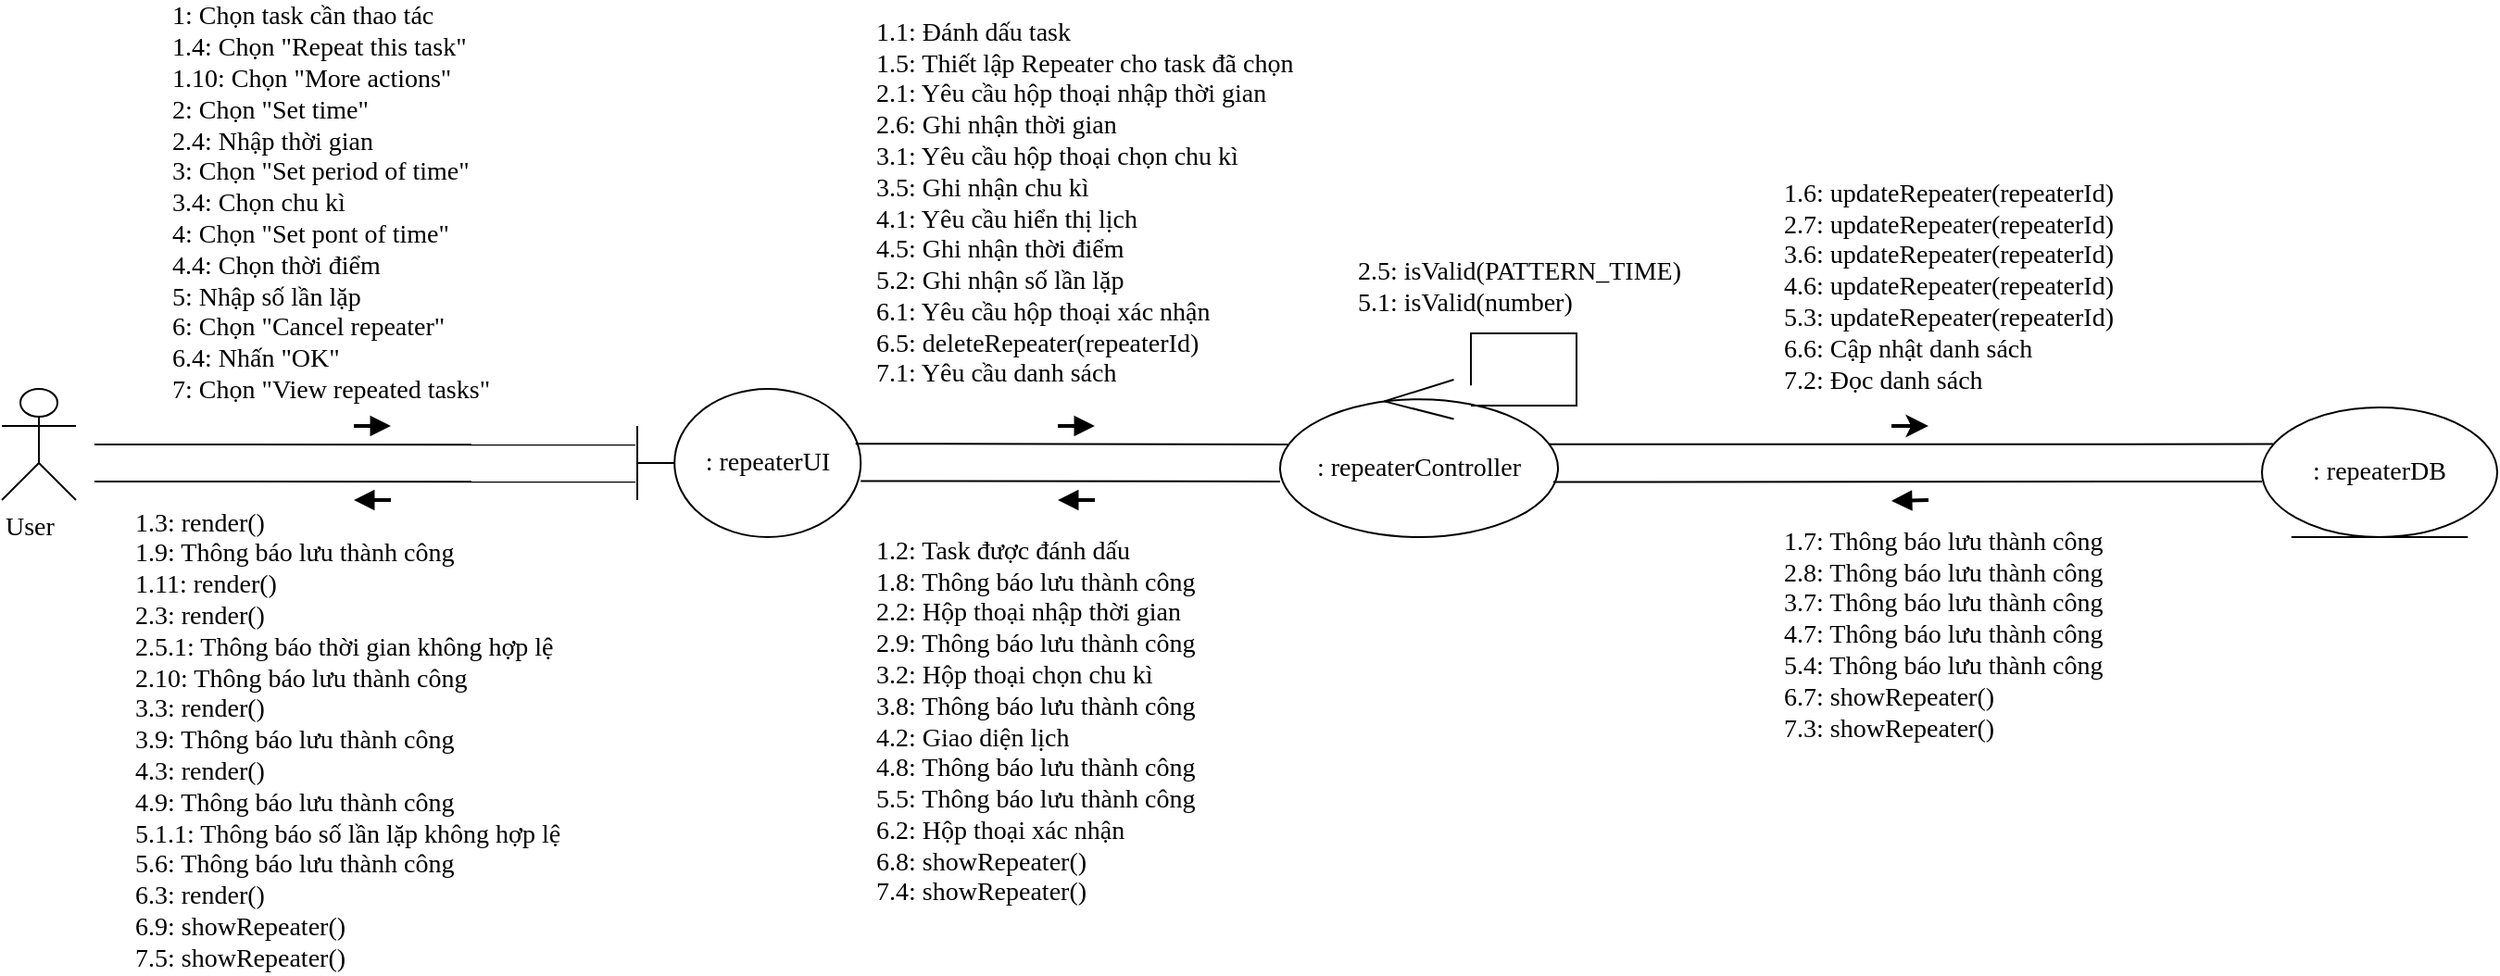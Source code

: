 <mxfile version="13.10.4" type="device"><diagram id="NhRkmCP1YCBr0dCd8JPj" name="Page-1"><mxGraphModel dx="868" dy="402" grid="1" gridSize="10" guides="1" tooltips="1" connect="1" arrows="1" fold="1" page="1" pageScale="1" pageWidth="827" pageHeight="1169" math="0" shadow="0"><root><mxCell id="0"/><mxCell id="1" parent="0"/><mxCell id="ngh1sYZF4bFNK_jg1hvR-4" value="User" style="shape=umlActor;verticalLabelPosition=bottom;verticalAlign=top;html=1;fontFamily=Verdana;fontSize=14;align=left;" parent="1" vertex="1"><mxGeometry x="10" y="230" width="40" height="60" as="geometry"/></mxCell><mxCell id="ngh1sYZF4bFNK_jg1hvR-5" value=": repeaterUI" style="shape=umlBoundary;whiteSpace=wrap;html=1;fontFamily=Verdana;fontSize=14;align=center;" parent="1" vertex="1"><mxGeometry x="353" y="230" width="120.62" height="80" as="geometry"/></mxCell><mxCell id="ngh1sYZF4bFNK_jg1hvR-9" value="" style="endArrow=block;html=1;fontFamily=Verdana;fontSize=14;endFill=1;strokeWidth=2;align=left;" parent="1" edge="1"><mxGeometry width="50" height="50" relative="1" as="geometry"><mxPoint x="200" y="250" as="sourcePoint"/><mxPoint x="220" y="250" as="targetPoint"/></mxGeometry></mxCell><mxCell id="ngh1sYZF4bFNK_jg1hvR-26" value=": repeaterController" style="ellipse;shape=umlControl;whiteSpace=wrap;html=1;fontFamily=Verdana;fontSize=14;align=center;" parent="1" vertex="1"><mxGeometry x="700" y="225" width="150" height="85" as="geometry"/></mxCell><mxCell id="ngh1sYZF4bFNK_jg1hvR-28" value="" style="endArrow=block;html=1;fontFamily=Verdana;fontSize=14;endFill=1;strokeWidth=2;align=left;" parent="1" edge="1"><mxGeometry width="50" height="50" relative="1" as="geometry"><mxPoint x="580" y="250" as="sourcePoint"/><mxPoint x="600" y="250" as="targetPoint"/></mxGeometry></mxCell><mxCell id="ngh1sYZF4bFNK_jg1hvR-43" value="" style="endArrow=block;html=1;fontFamily=Verdana;fontSize=14;endFill=1;strokeWidth=2;align=left;" parent="1" edge="1"><mxGeometry width="50" height="50" relative="1" as="geometry"><mxPoint x="1050" y="290" as="sourcePoint"/><mxPoint x="1030" y="290.5" as="targetPoint"/></mxGeometry></mxCell><mxCell id="ngh1sYZF4bFNK_jg1hvR-53" value=": repeaterDB" style="ellipse;shape=umlEntity;whiteSpace=wrap;html=1;fontFamily=Verdana;fontSize=14;align=center;" parent="1" vertex="1"><mxGeometry x="1230" y="240" width="127" height="70" as="geometry"/></mxCell><mxCell id="ngh1sYZF4bFNK_jg1hvR-56" value="" style="endArrow=classic;html=1;strokeWidth=2;fontFamily=Verdana;fontSize=14;align=left;" parent="1" edge="1"><mxGeometry width="50" height="50" relative="1" as="geometry"><mxPoint x="1030" y="250" as="sourcePoint"/><mxPoint x="1050" y="250" as="targetPoint"/></mxGeometry></mxCell><mxCell id="ngh1sYZF4bFNK_jg1hvR-66" value="" style="endArrow=none;html=1;strokeWidth=1;fontFamily=Verdana;fontSize=14;exitX=0.977;exitY=0.37;exitDx=0;exitDy=0;exitPerimeter=0;align=left;entryX=0.028;entryY=0.412;entryDx=0;entryDy=0;entryPerimeter=0;" parent="1" source="ngh1sYZF4bFNK_jg1hvR-5" target="ngh1sYZF4bFNK_jg1hvR-26" edge="1"><mxGeometry width="50" height="50" relative="1" as="geometry"><mxPoint x="480" y="500" as="sourcePoint"/><mxPoint x="710" y="510" as="targetPoint"/></mxGeometry></mxCell><mxCell id="ngh1sYZF4bFNK_jg1hvR-71" value="&lt;span style=&quot;background-color: rgb(255 , 255 , 255)&quot;&gt;1: Chọn task cần thao tác&lt;br&gt;&lt;/span&gt;&lt;span style=&quot;background-color: rgb(255 , 255 , 255)&quot;&gt;1.4: Chọn &quot;Repeat this task&quot;&lt;/span&gt;&lt;span style=&quot;background-color: rgb(255 , 255 , 255)&quot;&gt;&lt;br&gt;&lt;/span&gt;&lt;span style=&quot;background-color: rgb(255 , 255 , 255)&quot;&gt;1.10: Chọn &quot;More actions&quot;&lt;/span&gt;&lt;span style=&quot;background-color: rgb(255 , 255 , 255)&quot;&gt;&lt;br&gt;&lt;/span&gt;&lt;span style=&quot;background-color: rgb(255 , 255 , 255)&quot;&gt;2: Chọn &quot;Set time&quot;&lt;/span&gt;&lt;br&gt;&lt;span style=&quot;background-color: rgb(255 , 255 , 255)&quot;&gt;2.4: Nhập thời gian&lt;/span&gt;&lt;span style=&quot;background-color: rgb(255 , 255 , 255)&quot;&gt;&lt;br&gt;&lt;/span&gt;&lt;span style=&quot;background-color: rgb(255 , 255 , 255)&quot;&gt;3: Chọn &quot;Set period of time&quot;&lt;/span&gt;&lt;span style=&quot;background-color: rgb(255 , 255 , 255)&quot;&gt;&lt;br&gt;&lt;/span&gt;&lt;span style=&quot;background-color: rgb(255 , 255 , 255)&quot;&gt;3.4: Chọn chu kì&lt;/span&gt;&lt;span style=&quot;background-color: rgb(255 , 255 , 255)&quot;&gt;&lt;br&gt;&lt;/span&gt;&lt;span style=&quot;background-color: rgb(255 , 255 , 255)&quot;&gt;4: Chọn &quot;Set pont of time&quot;&lt;/span&gt;&lt;span style=&quot;background-color: rgb(255 , 255 , 255)&quot;&gt;&lt;br&gt;&lt;/span&gt;&lt;span style=&quot;background-color: rgb(255 , 255 , 255)&quot;&gt;4.4: Chọn thời điểm&lt;/span&gt;&lt;span style=&quot;background-color: rgb(255 , 255 , 255)&quot;&gt;&lt;br&gt;&lt;/span&gt;&lt;span style=&quot;background-color: rgb(255 , 255 , 255)&quot;&gt;5: Nhập số lần lặp&lt;/span&gt;&lt;span style=&quot;background-color: rgb(255 , 255 , 255)&quot;&gt;&lt;br&gt;&lt;/span&gt;&lt;span style=&quot;background-color: rgb(255 , 255 , 255)&quot;&gt;6: Chọn &quot;Cancel repeater&quot;&lt;/span&gt;&lt;span style=&quot;background-color: rgb(255 , 255 , 255)&quot;&gt;&lt;br&gt;&lt;/span&gt;&lt;span style=&quot;background-color: rgb(255 , 255 , 255)&quot;&gt;6.4: Nhấn &quot;OK&quot;&lt;/span&gt;&lt;span style=&quot;background-color: rgb(255 , 255 , 255)&quot;&gt;&lt;br&gt;&lt;/span&gt;&lt;span style=&quot;background-color: rgb(255 , 255 , 255)&quot;&gt;7: Chọn &quot;View repeated tasks&quot;&lt;/span&gt;&lt;span style=&quot;background-color: rgb(255 , 255 , 255)&quot;&gt;&lt;br&gt;&lt;/span&gt;" style="text;html=1;strokeColor=none;fillColor=none;align=left;verticalAlign=middle;whiteSpace=wrap;rounded=0;fontFamily=Verdana;fontSize=14;" parent="1" vertex="1"><mxGeometry x="100" y="20" width="220" height="220" as="geometry"/></mxCell><mxCell id="ngh1sYZF4bFNK_jg1hvR-74" value="" style="endArrow=none;html=1;strokeWidth=1;fontFamily=Verdana;fontSize=14;align=left;entryX=-0.008;entryY=0.377;entryDx=0;entryDy=0;entryPerimeter=0;" parent="1" target="ngh1sYZF4bFNK_jg1hvR-5" edge="1"><mxGeometry width="50" height="50" relative="1" as="geometry"><mxPoint x="60" y="260" as="sourcePoint"/><mxPoint x="330" y="260" as="targetPoint"/></mxGeometry></mxCell><mxCell id="ngh1sYZF4bFNK_jg1hvR-75" value="&lt;span style=&quot;text-align: center ; background-color: rgb(255 , 255 , 255)&quot;&gt;1.1: Đánh dấu task&lt;br&gt;&lt;/span&gt;&lt;span style=&quot;text-align: center ; background-color: rgb(255 , 255 , 255)&quot;&gt;1.5: Thiết lập Repeater cho task đã chọn&lt;/span&gt;&lt;br&gt;&lt;span style=&quot;text-align: center ; background-color: rgb(255 , 255 , 255)&quot;&gt;2.1: Yêu cầu hộp thoại nhập thời gian&lt;br&gt;&lt;/span&gt;&lt;span style=&quot;text-align: center ; background-color: rgb(255 , 255 , 255)&quot;&gt;2.6: Ghi nhận thời gian&lt;/span&gt;&lt;br&gt;&lt;span style=&quot;text-align: center ; background-color: rgb(255 , 255 , 255)&quot;&gt;3.1: Yêu cầu hộp thoại chọn chu kì&lt;/span&gt;&lt;br&gt;&lt;span style=&quot;text-align: center ; background-color: rgb(255 , 255 , 255)&quot;&gt;3.5: Ghi nhận chu kì&lt;/span&gt;&lt;span style=&quot;background-color: rgb(255 , 255 , 255)&quot;&gt;&lt;br&gt;&lt;/span&gt;&lt;span style=&quot;text-align: center ; background-color: rgb(255 , 255 , 255)&quot;&gt;4.1: Yêu cầu hiển thị lịch&lt;/span&gt;&lt;span style=&quot;background-color: rgb(255 , 255 , 255)&quot;&gt;&lt;br&gt;&lt;/span&gt;&lt;span style=&quot;text-align: center ; background-color: rgb(255 , 255 , 255)&quot;&gt;4.5: Ghi nhận thời điểm&lt;/span&gt;&lt;span style=&quot;background-color: rgb(255 , 255 , 255)&quot;&gt;&lt;br&gt;&lt;/span&gt;&lt;span style=&quot;text-align: center ; background-color: rgb(255 , 255 , 255)&quot;&gt;5.2: Ghi nhận số lần lặp&lt;/span&gt;&lt;span style=&quot;background-color: rgb(255 , 255 , 255)&quot;&gt;&lt;br&gt;&lt;/span&gt;&lt;span style=&quot;text-align: center ; background-color: rgb(255 , 255 , 255)&quot;&gt;6.1: Yêu cầu hộp thoại xác nhận&lt;/span&gt;&lt;span style=&quot;background-color: rgb(255 , 255 , 255)&quot;&gt;&lt;br&gt;&lt;/span&gt;&lt;span style=&quot;text-align: center ; background-color: rgb(255 , 255 , 255)&quot;&gt;6.5: deleteRepeater(repeaterId)&lt;/span&gt;&lt;span style=&quot;background-color: rgb(255 , 255 , 255)&quot;&gt;&lt;br&gt;&lt;/span&gt;&lt;span style=&quot;text-align: center ; background-color: rgb(255 , 255 , 255)&quot;&gt;7.1: Yêu cầu danh sách&lt;/span&gt;&lt;span style=&quot;background-color: rgb(255 , 255 , 255)&quot;&gt;&lt;br&gt;&lt;/span&gt;" style="text;html=1;strokeColor=none;fillColor=none;align=left;verticalAlign=middle;whiteSpace=wrap;rounded=0;fontFamily=Verdana;fontSize=14;" parent="1" vertex="1"><mxGeometry x="480" y="20" width="300" height="220" as="geometry"/></mxCell><mxCell id="ngh1sYZF4bFNK_jg1hvR-76" value="&lt;span style=&quot;text-align: center ; background-color: rgb(255 , 255 , 255)&quot;&gt;1.7: Thông báo lưu thành công&lt;br&gt;&lt;/span&gt;&lt;span style=&quot;text-align: center ; background-color: rgb(255 , 255 , 255)&quot;&gt;2.8: Thông báo lưu thành công&lt;/span&gt;&lt;span style=&quot;background-color: rgb(255 , 255 , 255)&quot;&gt;&lt;br&gt;&lt;/span&gt;&lt;span style=&quot;text-align: center ; background-color: rgb(255 , 255 , 255)&quot;&gt;3.7: Thông báo lưu thành công&lt;/span&gt;&lt;span style=&quot;background-color: rgb(255 , 255 , 255)&quot;&gt;&lt;br&gt;&lt;/span&gt;&lt;span style=&quot;text-align: center ; background-color: rgb(255 , 255 , 255)&quot;&gt;4.7: Thông báo lưu thành công&lt;/span&gt;&lt;span style=&quot;background-color: rgb(255 , 255 , 255)&quot;&gt;&lt;br&gt;&lt;/span&gt;&lt;span style=&quot;text-align: center ; background-color: rgb(255 , 255 , 255)&quot;&gt;5.4: Thông báo lưu thành công&lt;/span&gt;&lt;span style=&quot;background-color: rgb(255 , 255 , 255)&quot;&gt;&lt;br&gt;&lt;/span&gt;&lt;span style=&quot;text-align: center ; background-color: rgb(255 , 255 , 255)&quot;&gt;6.7:&amp;nbsp;&lt;/span&gt;&lt;span style=&quot;text-align: center ; background-color: rgb(255 , 255 , 255)&quot;&gt;showRepeater()&lt;/span&gt;&lt;span style=&quot;background-color: rgb(255 , 255 , 255)&quot;&gt;&lt;br&gt;&lt;/span&gt;&lt;span style=&quot;text-align: center ; background-color: rgb(255 , 255 , 255)&quot;&gt;7.3:&amp;nbsp;&lt;/span&gt;&lt;span style=&quot;text-align: center ; background-color: rgb(255 , 255 , 255)&quot;&gt;showRepeater()&lt;/span&gt;&lt;span style=&quot;background-color: rgb(255 , 255 , 255)&quot;&gt;&lt;br&gt;&lt;/span&gt;" style="text;html=1;strokeColor=none;fillColor=none;align=left;verticalAlign=middle;whiteSpace=wrap;rounded=0;fontFamily=Verdana;fontSize=14;" parent="1" vertex="1"><mxGeometry x="970" y="300" width="230" height="125" as="geometry"/></mxCell><mxCell id="ngh1sYZF4bFNK_jg1hvR-79" value="" style="endArrow=block;html=1;fontFamily=Verdana;fontSize=14;endFill=1;strokeWidth=2;align=left;" parent="1" edge="1"><mxGeometry width="50" height="50" relative="1" as="geometry"><mxPoint x="600" y="290" as="sourcePoint"/><mxPoint x="580" y="290" as="targetPoint"/></mxGeometry></mxCell><mxCell id="ngh1sYZF4bFNK_jg1hvR-80" value="&lt;span style=&quot;text-align: center ; background-color: rgb(255 , 255 , 255)&quot;&gt;1.2: Task được đánh dấu&lt;br&gt;&lt;/span&gt;&lt;span style=&quot;text-align: center ; background-color: rgb(255 , 255 , 255)&quot;&gt;1.8: Thông báo lưu thành công&lt;/span&gt;&lt;span style=&quot;text-align: center ; background-color: rgb(255 , 255 , 255)&quot;&gt;&lt;br&gt;&lt;/span&gt;&lt;span style=&quot;text-align: center ; background-color: rgb(255 , 255 , 255)&quot;&gt;2.2: Hộp thoại nhập thời gian&lt;br&gt;&lt;/span&gt;&lt;span style=&quot;text-align: center ; background-color: rgb(255 , 255 , 255)&quot;&gt;2.9: Thông báo lưu thành công&lt;br&gt;&lt;/span&gt;&lt;span style=&quot;text-align: center ; background-color: rgb(255 , 255 , 255)&quot;&gt;3.2: Hộp thoại chọn chu kì&lt;br&gt;&lt;/span&gt;&lt;span style=&quot;text-align: center ; background-color: rgb(255 , 255 , 255)&quot;&gt;3.8: Thông báo lưu thành công&lt;br&gt;&lt;/span&gt;&lt;span style=&quot;text-align: center ; background-color: rgb(255 , 255 , 255)&quot;&gt;4.2: Giao diện lịch&lt;br&gt;&lt;/span&gt;&lt;span style=&quot;text-align: center ; background-color: rgb(255 , 255 , 255)&quot;&gt;4.8: Thông báo lưu thành công&lt;/span&gt;&lt;span style=&quot;background-color: rgb(255 , 255 , 255)&quot;&gt;&lt;br&gt;&lt;/span&gt;&lt;span style=&quot;text-align: center ; background-color: rgb(255 , 255 , 255)&quot;&gt;5.5: Thông báo lưu thành công&lt;br&gt;&lt;/span&gt;&lt;span style=&quot;text-align: center ; background-color: rgb(255 , 255 , 255)&quot;&gt;6.2: Hộp thoại xác nhận&lt;br&gt;&lt;/span&gt;&lt;span style=&quot;text-align: center ; background-color: rgb(255 , 255 , 255)&quot;&gt;6.8: showRepeater()&lt;/span&gt;&lt;span style=&quot;text-align: center ; background-color: rgb(255 , 255 , 255)&quot;&gt;&lt;br&gt;&lt;/span&gt;&lt;span style=&quot;text-align: center ; background-color: rgb(255 , 255 , 255)&quot;&gt;7.4: showRepeater()&lt;/span&gt;&lt;span style=&quot;background-color: rgb(255 , 255 , 255)&quot;&gt;&lt;br&gt;&lt;/span&gt;" style="text;html=1;strokeColor=none;fillColor=none;align=left;verticalAlign=middle;whiteSpace=wrap;rounded=0;fontFamily=Verdana;fontSize=14;" parent="1" vertex="1"><mxGeometry x="480" y="305" width="250" height="210" as="geometry"/></mxCell><mxCell id="ngh1sYZF4bFNK_jg1hvR-84" style="edgeStyle=orthogonalEdgeStyle;rounded=0;orthogonalLoop=1;jettySize=auto;html=1;entryX=0.687;entryY=0.165;entryDx=0;entryDy=0;entryPerimeter=0;endArrow=none;endFill=0;strokeWidth=1;fontFamily=Verdana;fontSize=14;align=left;" parent="1" source="ngh1sYZF4bFNK_jg1hvR-26" target="ngh1sYZF4bFNK_jg1hvR-26" edge="1"><mxGeometry relative="1" as="geometry"><Array as="points"><mxPoint x="803" y="200"/><mxPoint x="860" y="200"/><mxPoint x="860" y="239"/></Array></mxGeometry></mxCell><mxCell id="vZcTAne3QMNJ3UReskPc-3" value="" style="endArrow=block;html=1;fontFamily=Verdana;fontSize=14;endFill=1;strokeWidth=2;align=left;" parent="1" edge="1"><mxGeometry width="50" height="50" relative="1" as="geometry"><mxPoint x="220" y="290" as="sourcePoint"/><mxPoint x="200" y="290" as="targetPoint"/></mxGeometry></mxCell><mxCell id="TQ5LVrCwBvOXrEkxuDJW-1" value="" style="endArrow=none;html=1;align=left;fontFamily=Verdana;entryX=0.048;entryY=0.283;entryDx=0;entryDy=0;entryPerimeter=0;exitX=0.967;exitY=0.41;exitDx=0;exitDy=0;exitPerimeter=0;" parent="1" source="ngh1sYZF4bFNK_jg1hvR-26" target="ngh1sYZF4bFNK_jg1hvR-53" edge="1"><mxGeometry width="50" height="50" relative="1" as="geometry"><mxPoint x="850" y="260" as="sourcePoint"/><mxPoint x="1040" y="240" as="targetPoint"/></mxGeometry></mxCell><mxCell id="TQ5LVrCwBvOXrEkxuDJW-4" value="&lt;span style=&quot;background-color: rgb(255 , 255 , 255)&quot;&gt;1.3: render()&lt;br&gt;&lt;/span&gt;&lt;span style=&quot;background-color: rgb(255 , 255 , 255)&quot;&gt;1.9: Thông báo lưu thành công&lt;br&gt;&lt;/span&gt;&lt;span style=&quot;background-color: rgb(255 , 255 , 255)&quot;&gt;1.11: render()&lt;br&gt;&lt;/span&gt;&lt;span style=&quot;background-color: rgb(255 , 255 , 255)&quot;&gt;2.3: render()&lt;br&gt;&lt;/span&gt;&lt;span style=&quot;background-color: rgb(255 , 255 , 255)&quot;&gt;2.5.1: Thông báo thời gian không hợp lệ&lt;br&gt;&lt;/span&gt;&lt;span style=&quot;background-color: rgb(255 , 255 , 255)&quot;&gt;2.10: Thông báo lưu thành công&lt;br&gt;&lt;/span&gt;&lt;span style=&quot;background-color: rgb(255 , 255 , 255)&quot;&gt;3.3: render()&lt;br&gt;&lt;/span&gt;&lt;span style=&quot;background-color: rgb(255 , 255 , 255)&quot;&gt;3.9: Thông báo lưu thành công&lt;br&gt;&lt;/span&gt;&lt;span style=&quot;background-color: rgb(255 , 255 , 255)&quot;&gt;4.3: render()&lt;br&gt;&lt;/span&gt;&lt;span style=&quot;background-color: rgb(255 , 255 , 255)&quot;&gt;4.9: Thông báo lưu thành công&lt;br&gt;&lt;/span&gt;&lt;span style=&quot;background-color: rgb(255 , 255 , 255)&quot;&gt;5.1.1: Thông báo số lần lặp không hợp lệ&lt;br&gt;&lt;/span&gt;&lt;span style=&quot;text-align: center ; background-color: rgb(255 , 255 , 255)&quot;&gt;5.6: Thông báo lưu thành công&lt;br&gt;&lt;/span&gt;&lt;span style=&quot;text-align: center ; background-color: rgb(255 , 255 , 255)&quot;&gt;6.3: render()&lt;br&gt;&lt;/span&gt;&lt;span style=&quot;text-align: center ; background-color: rgb(255 , 255 , 255)&quot;&gt;6.9: showRepeater()&lt;/span&gt;&lt;span style=&quot;text-align: center ; background-color: rgb(255 , 255 , 255)&quot;&gt;&lt;br&gt;&lt;/span&gt;&lt;span style=&quot;text-align: center ; background-color: rgb(255 , 255 , 255)&quot;&gt;7.5:&amp;nbsp;&lt;/span&gt;&lt;span style=&quot;text-align: center ; background-color: rgb(255 , 255 , 255)&quot;&gt;showRepeater()&lt;/span&gt;&lt;span style=&quot;background-color: rgb(255 , 255 , 255)&quot;&gt;&lt;br&gt;&lt;/span&gt;" style="text;html=1;strokeColor=none;fillColor=none;align=left;verticalAlign=middle;whiteSpace=wrap;rounded=0;fontFamily=Verdana;fontSize=14;" parent="1" vertex="1"><mxGeometry x="80" y="300" width="300" height="240" as="geometry"/></mxCell><mxCell id="TaZ9H-_iTd8YumRp_kfV-1" value="&lt;span style=&quot;text-align: center&quot;&gt;2.5: isValid(PATTERN_TIME)&lt;/span&gt;&lt;br&gt;&lt;span style=&quot;text-align: center&quot;&gt;5.1: isValid(number)&lt;/span&gt;" style="text;html=1;strokeColor=none;fillColor=none;align=left;verticalAlign=middle;whiteSpace=wrap;rounded=0;fontFamily=Verdana;fontSize=14;" parent="1" vertex="1"><mxGeometry x="740" y="160" width="210" height="30" as="geometry"/></mxCell><mxCell id="hE0foehOgkCIT5kXbGiW-3" value="" style="endArrow=none;html=1;strokeWidth=1;fontFamily=Verdana;fontSize=14;align=left;entryX=-0.008;entryY=0.627;entryDx=0;entryDy=0;entryPerimeter=0;" parent="1" target="ngh1sYZF4bFNK_jg1hvR-5" edge="1"><mxGeometry width="50" height="50" relative="1" as="geometry"><mxPoint x="60" y="280" as="sourcePoint"/><mxPoint x="340" y="280" as="targetPoint"/></mxGeometry></mxCell><mxCell id="hE0foehOgkCIT5kXbGiW-4" value="" style="endArrow=none;html=1;strokeWidth=1;fontFamily=Verdana;fontSize=14;exitX=0.977;exitY=0.37;exitDx=0;exitDy=0;exitPerimeter=0;align=left;entryX=0;entryY=0.529;entryDx=0;entryDy=0;entryPerimeter=0;" parent="1" edge="1"><mxGeometry width="50" height="50" relative="1" as="geometry"><mxPoint x="473.616" y="279.71" as="sourcePoint"/><mxPoint x="700" y="279.965" as="targetPoint"/></mxGeometry></mxCell><mxCell id="hE0foehOgkCIT5kXbGiW-5" value="" style="endArrow=none;html=1;align=left;fontFamily=Verdana;exitX=0.983;exitY=0.65;exitDx=0;exitDy=0;exitPerimeter=0;" parent="1" source="ngh1sYZF4bFNK_jg1hvR-26" edge="1"><mxGeometry width="50" height="50" relative="1" as="geometry"><mxPoint x="860" y="280" as="sourcePoint"/><mxPoint x="1230" y="280" as="targetPoint"/></mxGeometry></mxCell><mxCell id="hE0foehOgkCIT5kXbGiW-6" value="&lt;span style=&quot;text-align: center ; background-color: rgb(255 , 255 , 255)&quot;&gt;1.6: updateRepeater(repeaterId)&lt;/span&gt;&lt;span style=&quot;text-align: center ; background-color: rgb(255 , 255 , 255)&quot;&gt;&lt;br&gt;&lt;/span&gt;&lt;span style=&quot;text-align: center ; background-color: rgb(255 , 255 , 255)&quot;&gt;2.7: updateRepeater(repeaterId)&lt;/span&gt;&lt;span style=&quot;text-align: center ; background-color: rgb(255 , 255 , 255)&quot;&gt;&lt;br&gt;&lt;/span&gt;&lt;span style=&quot;text-align: center ; background-color: rgb(255 , 255 , 255)&quot;&gt;3.6:&amp;nbsp;&lt;/span&gt;&lt;span style=&quot;text-align: center ; background-color: rgb(255 , 255 , 255)&quot;&gt;updateRepeater(repeaterId)&lt;/span&gt;&lt;span style=&quot;text-align: center ; background-color: rgb(255 , 255 , 255)&quot;&gt;&lt;br&gt;&lt;/span&gt;&lt;span style=&quot;text-align: center ; background-color: rgb(255 , 255 , 255)&quot;&gt;4.6:&amp;nbsp;&lt;/span&gt;&lt;span style=&quot;text-align: center ; background-color: rgb(255 , 255 , 255)&quot;&gt;updateRepeater(repeaterId)&lt;/span&gt;&lt;span style=&quot;text-align: center ; background-color: rgb(255 , 255 , 255)&quot;&gt;&lt;br&gt;&lt;/span&gt;&lt;span style=&quot;text-align: center ; background-color: rgb(255 , 255 , 255)&quot;&gt;5.3:&amp;nbsp;&lt;/span&gt;&lt;span style=&quot;text-align: center ; background-color: rgb(255 , 255 , 255)&quot;&gt;updateRepeater(repeaterId)&lt;/span&gt;&lt;span style=&quot;text-align: center ; background-color: rgb(255 , 255 , 255)&quot;&gt;&lt;br&gt;&lt;/span&gt;&lt;span style=&quot;text-align: center ; background-color: rgb(255 , 255 , 255)&quot;&gt;6.6: Cập nhật danh sách&lt;br&gt;&lt;/span&gt;&lt;span style=&quot;background-color: rgb(255 , 255 , 255)&quot;&gt;7.2: Đọc danh sách&lt;br&gt;&lt;/span&gt;" style="text;html=1;strokeColor=none;fillColor=none;align=left;verticalAlign=middle;whiteSpace=wrap;rounded=0;fontFamily=Verdana;fontSize=14;" parent="1" vertex="1"><mxGeometry x="970" y="116.25" width="240" height="117.5" as="geometry"/></mxCell></root></mxGraphModel></diagram></mxfile>
